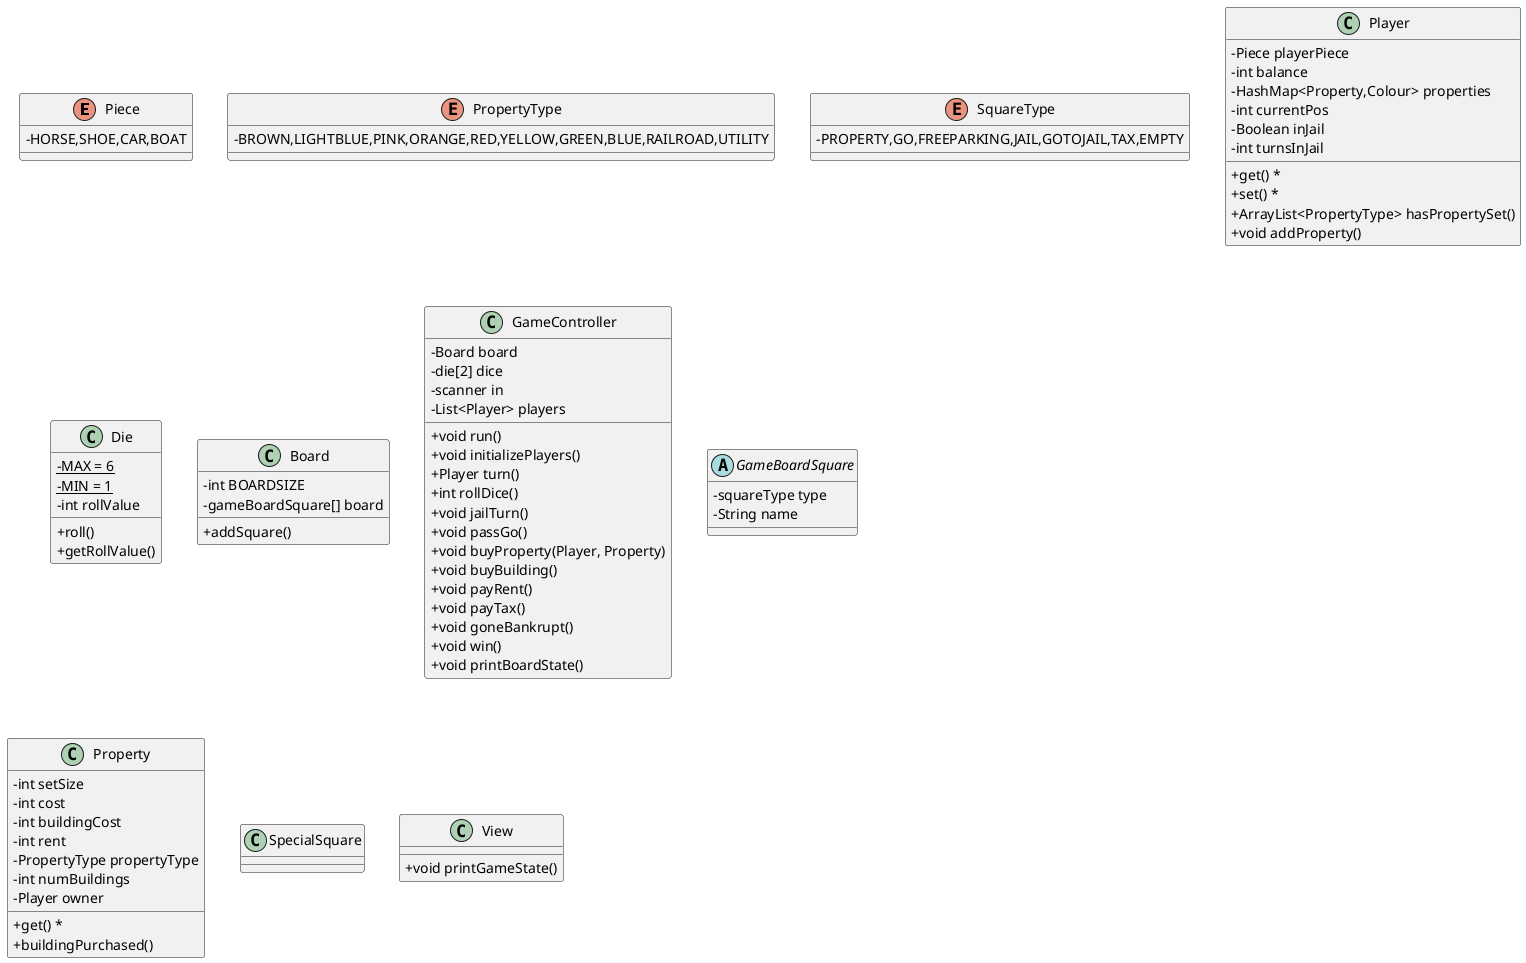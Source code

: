 @startuml

'https://plantuml.com/class-diagram
skinparam classAttributeIconSize 0


'Property -|> GameBoardSquare
'Property --> PropertyType

'Player -> Piece

'SpecialSquare --up|> GameBoardSquare

'GameBoardSquare -> SquareType

enum Piece{
    -HORSE,SHOE,CAR,BOAT
}

enum PropertyType{
    -BROWN,LIGHTBLUE,PINK,ORANGE,RED,YELLOW,GREEN,BLUE,RAILROAD,UTILITY
}

enum SquareType{
    -PROPERTY,GO,FREEPARKING,JAIL,GOTOJAIL,TAX,EMPTY
}

class Player{
    -Piece playerPiece
    -int balance
    -HashMap<Property,Colour> properties
    -int currentPos
    -Boolean inJail
    -int turnsInJail
    + get() *
    + set() *
    + ArrayList<PropertyType> hasPropertySet()
    + void addProperty()
}

class Die{
    - {static} MAX = 6
    - {static} MIN = 1
    -int rollValue
    +roll()
    +getRollValue()
}

class Board{
    - int BOARDSIZE
    - gameBoardSquare[] board
    + addSquare()
}

class GameController{
    -Board board
    -die[2] dice
    -scanner in
    -List<Player> players
    +void run()
    +void initializePlayers()
    +Player turn()
    +int rollDice()
    +void jailTurn()
    +void passGo()
    +void buyProperty(Player, Property)
    +void buyBuilding()
    +void payRent()
    +void payTax()
    +void goneBankrupt()
    +void win()
    +void printBoardState()

}

abstract class GameBoardSquare{
    -squareType type
    -String name
}

class Property {
    -int setSize
    -int cost
    -int buildingCost
    -int rent
    -PropertyType propertyType
    -int numBuildings
    -Player owner
    +get() *
    +buildingPurchased()

}

class SpecialSquare{

}

class View{
    +void printGameState()
}
@enduml